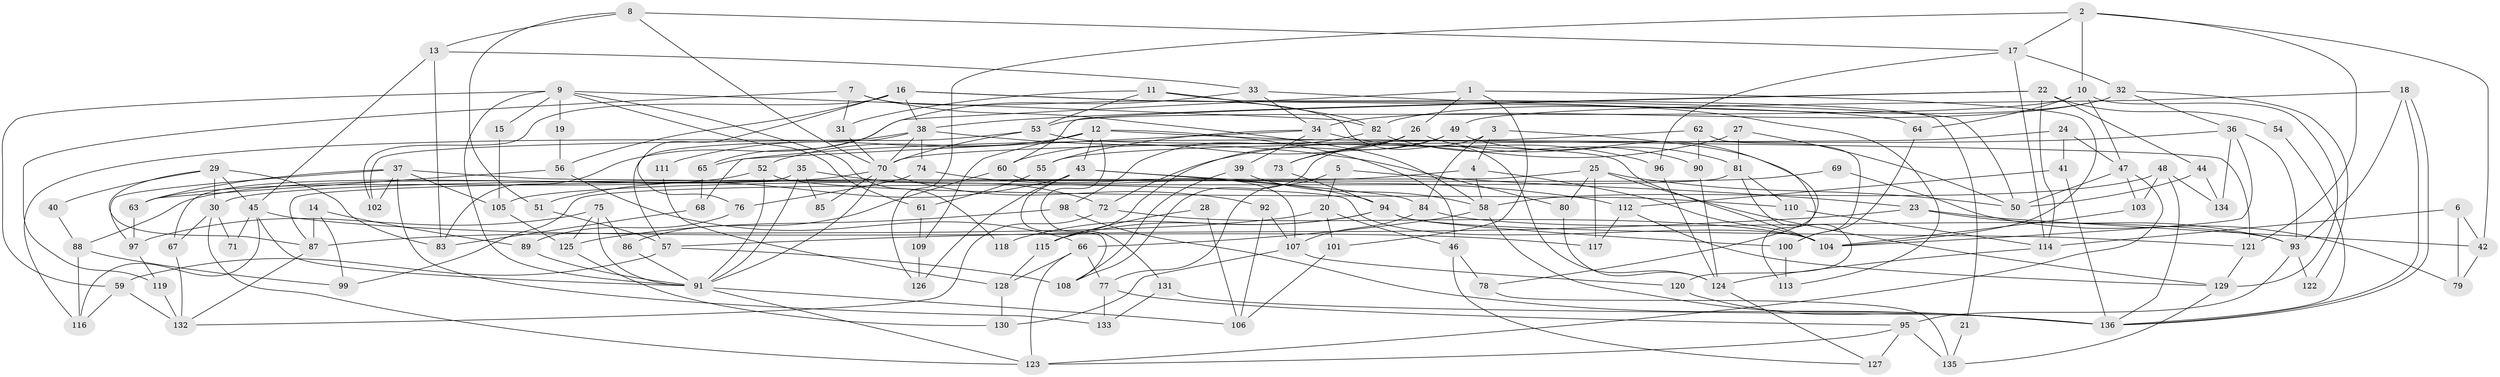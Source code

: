 // coarse degree distribution, {4: 0.18518518518518517, 11: 0.024691358024691357, 9: 0.024691358024691357, 7: 0.08641975308641975, 6: 0.1111111111111111, 5: 0.18518518518518517, 10: 0.012345679012345678, 17: 0.024691358024691357, 3: 0.2222222222222222, 2: 0.09876543209876543, 12: 0.024691358024691357}
// Generated by graph-tools (version 1.1) at 2025/18/03/04/25 18:18:46]
// undirected, 136 vertices, 272 edges
graph export_dot {
graph [start="1"]
  node [color=gray90,style=filled];
  1;
  2;
  3;
  4;
  5;
  6;
  7;
  8;
  9;
  10;
  11;
  12;
  13;
  14;
  15;
  16;
  17;
  18;
  19;
  20;
  21;
  22;
  23;
  24;
  25;
  26;
  27;
  28;
  29;
  30;
  31;
  32;
  33;
  34;
  35;
  36;
  37;
  38;
  39;
  40;
  41;
  42;
  43;
  44;
  45;
  46;
  47;
  48;
  49;
  50;
  51;
  52;
  53;
  54;
  55;
  56;
  57;
  58;
  59;
  60;
  61;
  62;
  63;
  64;
  65;
  66;
  67;
  68;
  69;
  70;
  71;
  72;
  73;
  74;
  75;
  76;
  77;
  78;
  79;
  80;
  81;
  82;
  83;
  84;
  85;
  86;
  87;
  88;
  89;
  90;
  91;
  92;
  93;
  94;
  95;
  96;
  97;
  98;
  99;
  100;
  101;
  102;
  103;
  104;
  105;
  106;
  107;
  108;
  109;
  110;
  111;
  112;
  113;
  114;
  115;
  116;
  117;
  118;
  119;
  120;
  121;
  122;
  123;
  124;
  125;
  126;
  127;
  128;
  129;
  130;
  131;
  132;
  133;
  134;
  135;
  136;
  1 -- 26;
  1 -- 104;
  1 -- 83;
  1 -- 101;
  2 -- 121;
  2 -- 10;
  2 -- 17;
  2 -- 42;
  2 -- 126;
  3 -- 4;
  3 -- 84;
  3 -- 78;
  3 -- 108;
  4 -- 104;
  4 -- 58;
  4 -- 30;
  5 -- 77;
  5 -- 23;
  5 -- 20;
  6 -- 114;
  6 -- 42;
  6 -- 79;
  7 -- 124;
  7 -- 58;
  7 -- 31;
  7 -- 119;
  8 -- 70;
  8 -- 17;
  8 -- 13;
  8 -- 51;
  9 -- 61;
  9 -- 82;
  9 -- 15;
  9 -- 19;
  9 -- 59;
  9 -- 91;
  9 -- 118;
  10 -- 129;
  10 -- 53;
  10 -- 47;
  10 -- 64;
  11 -- 31;
  11 -- 53;
  11 -- 21;
  11 -- 82;
  12 -- 43;
  12 -- 46;
  12 -- 52;
  12 -- 109;
  12 -- 111;
  12 -- 121;
  12 -- 131;
  13 -- 83;
  13 -- 33;
  13 -- 45;
  14 -- 99;
  14 -- 87;
  14 -- 89;
  15 -- 105;
  16 -- 38;
  16 -- 102;
  16 -- 56;
  16 -- 64;
  16 -- 76;
  16 -- 113;
  17 -- 114;
  17 -- 32;
  17 -- 96;
  18 -- 49;
  18 -- 136;
  18 -- 136;
  18 -- 93;
  19 -- 56;
  20 -- 101;
  20 -- 46;
  20 -- 87;
  21 -- 135;
  22 -- 38;
  22 -- 60;
  22 -- 44;
  22 -- 54;
  22 -- 114;
  23 -- 57;
  23 -- 93;
  23 -- 42;
  24 -- 41;
  24 -- 47;
  24 -- 55;
  25 -- 50;
  25 -- 87;
  25 -- 80;
  25 -- 117;
  25 -- 129;
  26 -- 60;
  26 -- 81;
  26 -- 73;
  27 -- 72;
  27 -- 50;
  27 -- 81;
  28 -- 115;
  28 -- 106;
  29 -- 30;
  29 -- 45;
  29 -- 40;
  29 -- 83;
  29 -- 87;
  30 -- 123;
  30 -- 67;
  30 -- 71;
  31 -- 70;
  32 -- 34;
  32 -- 36;
  32 -- 82;
  32 -- 122;
  33 -- 65;
  33 -- 34;
  33 -- 50;
  34 -- 96;
  34 -- 39;
  34 -- 55;
  34 -- 68;
  35 -- 91;
  35 -- 67;
  35 -- 72;
  35 -- 85;
  36 -- 134;
  36 -- 65;
  36 -- 93;
  36 -- 104;
  37 -- 63;
  37 -- 133;
  37 -- 97;
  37 -- 102;
  37 -- 104;
  37 -- 105;
  38 -- 70;
  38 -- 57;
  38 -- 74;
  38 -- 80;
  38 -- 102;
  39 -- 58;
  39 -- 108;
  40 -- 88;
  41 -- 136;
  41 -- 112;
  42 -- 79;
  43 -- 51;
  43 -- 108;
  43 -- 84;
  43 -- 112;
  43 -- 126;
  44 -- 50;
  44 -- 134;
  45 -- 117;
  45 -- 71;
  45 -- 91;
  45 -- 116;
  46 -- 78;
  46 -- 127;
  47 -- 123;
  47 -- 50;
  47 -- 103;
  48 -- 58;
  48 -- 103;
  48 -- 134;
  48 -- 136;
  49 -- 113;
  49 -- 73;
  49 -- 115;
  51 -- 57;
  52 -- 91;
  52 -- 63;
  52 -- 110;
  53 -- 116;
  53 -- 104;
  53 -- 70;
  54 -- 136;
  55 -- 61;
  56 -- 63;
  56 -- 66;
  57 -- 108;
  57 -- 59;
  58 -- 136;
  58 -- 66;
  59 -- 132;
  59 -- 116;
  60 -- 86;
  60 -- 107;
  61 -- 109;
  62 -- 100;
  62 -- 70;
  62 -- 90;
  63 -- 97;
  64 -- 100;
  65 -- 68;
  66 -- 123;
  66 -- 77;
  66 -- 128;
  67 -- 132;
  68 -- 83;
  69 -- 79;
  69 -- 105;
  70 -- 91;
  70 -- 85;
  70 -- 88;
  70 -- 92;
  72 -- 104;
  72 -- 132;
  73 -- 94;
  74 -- 76;
  74 -- 94;
  75 -- 91;
  75 -- 97;
  75 -- 86;
  75 -- 125;
  76 -- 89;
  77 -- 95;
  77 -- 133;
  78 -- 135;
  80 -- 124;
  81 -- 110;
  81 -- 99;
  81 -- 120;
  82 -- 90;
  82 -- 98;
  84 -- 93;
  84 -- 107;
  86 -- 91;
  87 -- 132;
  88 -- 116;
  88 -- 99;
  89 -- 91;
  90 -- 124;
  91 -- 106;
  91 -- 123;
  92 -- 107;
  92 -- 106;
  93 -- 95;
  93 -- 122;
  94 -- 115;
  94 -- 100;
  94 -- 118;
  94 -- 121;
  95 -- 127;
  95 -- 123;
  95 -- 135;
  96 -- 124;
  97 -- 119;
  98 -- 136;
  98 -- 125;
  100 -- 113;
  101 -- 106;
  103 -- 104;
  105 -- 125;
  107 -- 120;
  107 -- 130;
  109 -- 126;
  110 -- 114;
  111 -- 128;
  112 -- 129;
  112 -- 117;
  114 -- 124;
  115 -- 128;
  119 -- 132;
  120 -- 136;
  121 -- 129;
  124 -- 127;
  125 -- 130;
  128 -- 130;
  129 -- 135;
  131 -- 136;
  131 -- 133;
}
